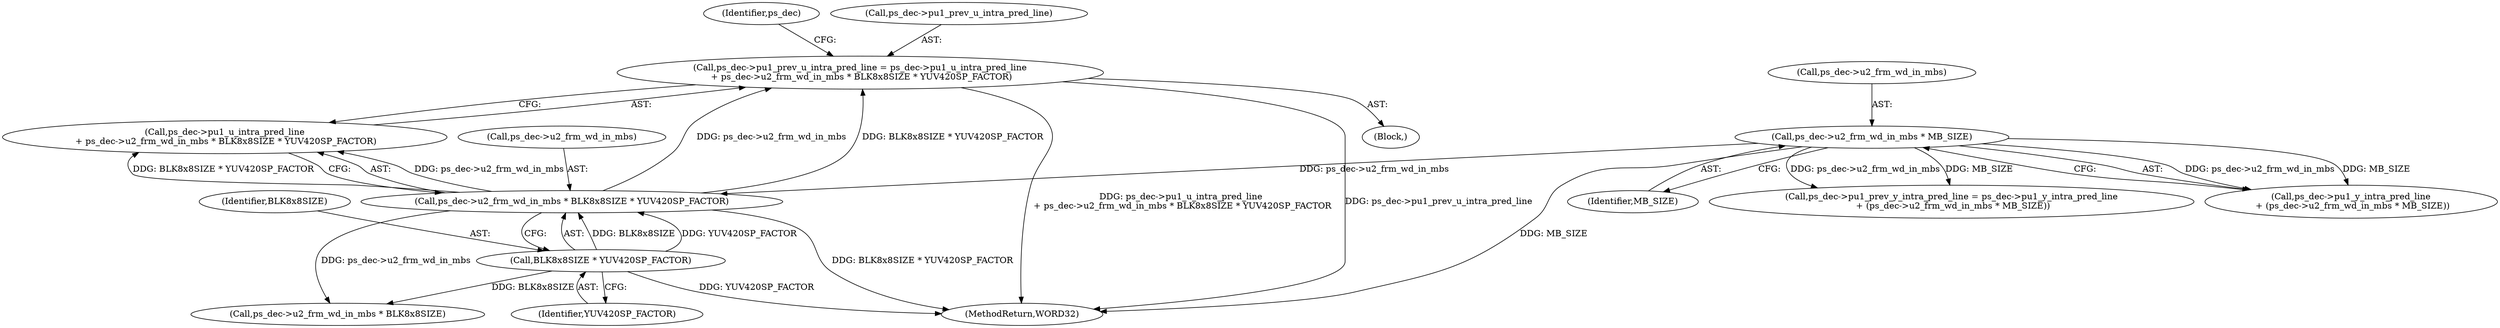 digraph "0_Android_f634481e940421020e52f511c1fb34aac1db4b2f@integer" {
"1001654" [label="(Call,ps_dec->pu1_prev_u_intra_pred_line = ps_dec->pu1_u_intra_pred_line\n + ps_dec->u2_frm_wd_in_mbs * BLK8x8SIZE * YUV420SP_FACTOR)"];
"1001662" [label="(Call,ps_dec->u2_frm_wd_in_mbs * BLK8x8SIZE * YUV420SP_FACTOR)"];
"1001649" [label="(Call,ps_dec->u2_frm_wd_in_mbs * MB_SIZE)"];
"1001666" [label="(Call,BLK8x8SIZE * YUV420SP_FACTOR)"];
"1000141" [label="(Block,)"];
"1001654" [label="(Call,ps_dec->pu1_prev_u_intra_pred_line = ps_dec->pu1_u_intra_pred_line\n + ps_dec->u2_frm_wd_in_mbs * BLK8x8SIZE * YUV420SP_FACTOR)"];
"1001658" [label="(Call,ps_dec->pu1_u_intra_pred_line\n + ps_dec->u2_frm_wd_in_mbs * BLK8x8SIZE * YUV420SP_FACTOR)"];
"1001671" [label="(Identifier,ps_dec)"];
"1001653" [label="(Identifier,MB_SIZE)"];
"1001667" [label="(Identifier,BLK8x8SIZE)"];
"1001650" [label="(Call,ps_dec->u2_frm_wd_in_mbs)"];
"1001666" [label="(Call,BLK8x8SIZE * YUV420SP_FACTOR)"];
"1001655" [label="(Call,ps_dec->pu1_prev_u_intra_pred_line)"];
"1001645" [label="(Call,ps_dec->pu1_y_intra_pred_line\n + (ps_dec->u2_frm_wd_in_mbs * MB_SIZE))"];
"1001662" [label="(Call,ps_dec->u2_frm_wd_in_mbs * BLK8x8SIZE * YUV420SP_FACTOR)"];
"1001649" [label="(Call,ps_dec->u2_frm_wd_in_mbs * MB_SIZE)"];
"1001677" [label="(Call,ps_dec->u2_frm_wd_in_mbs * BLK8x8SIZE)"];
"1001663" [label="(Call,ps_dec->u2_frm_wd_in_mbs)"];
"1002154" [label="(MethodReturn,WORD32)"];
"1001641" [label="(Call,ps_dec->pu1_prev_y_intra_pred_line = ps_dec->pu1_y_intra_pred_line\n + (ps_dec->u2_frm_wd_in_mbs * MB_SIZE))"];
"1001668" [label="(Identifier,YUV420SP_FACTOR)"];
"1001654" -> "1000141"  [label="AST: "];
"1001654" -> "1001658"  [label="CFG: "];
"1001655" -> "1001654"  [label="AST: "];
"1001658" -> "1001654"  [label="AST: "];
"1001671" -> "1001654"  [label="CFG: "];
"1001654" -> "1002154"  [label="DDG: ps_dec->pu1_u_intra_pred_line\n + ps_dec->u2_frm_wd_in_mbs * BLK8x8SIZE * YUV420SP_FACTOR"];
"1001654" -> "1002154"  [label="DDG: ps_dec->pu1_prev_u_intra_pred_line"];
"1001662" -> "1001654"  [label="DDG: ps_dec->u2_frm_wd_in_mbs"];
"1001662" -> "1001654"  [label="DDG: BLK8x8SIZE * YUV420SP_FACTOR"];
"1001662" -> "1001658"  [label="AST: "];
"1001662" -> "1001666"  [label="CFG: "];
"1001663" -> "1001662"  [label="AST: "];
"1001666" -> "1001662"  [label="AST: "];
"1001658" -> "1001662"  [label="CFG: "];
"1001662" -> "1002154"  [label="DDG: BLK8x8SIZE * YUV420SP_FACTOR"];
"1001662" -> "1001658"  [label="DDG: ps_dec->u2_frm_wd_in_mbs"];
"1001662" -> "1001658"  [label="DDG: BLK8x8SIZE * YUV420SP_FACTOR"];
"1001649" -> "1001662"  [label="DDG: ps_dec->u2_frm_wd_in_mbs"];
"1001666" -> "1001662"  [label="DDG: BLK8x8SIZE"];
"1001666" -> "1001662"  [label="DDG: YUV420SP_FACTOR"];
"1001662" -> "1001677"  [label="DDG: ps_dec->u2_frm_wd_in_mbs"];
"1001649" -> "1001645"  [label="AST: "];
"1001649" -> "1001653"  [label="CFG: "];
"1001650" -> "1001649"  [label="AST: "];
"1001653" -> "1001649"  [label="AST: "];
"1001645" -> "1001649"  [label="CFG: "];
"1001649" -> "1002154"  [label="DDG: MB_SIZE"];
"1001649" -> "1001641"  [label="DDG: ps_dec->u2_frm_wd_in_mbs"];
"1001649" -> "1001641"  [label="DDG: MB_SIZE"];
"1001649" -> "1001645"  [label="DDG: ps_dec->u2_frm_wd_in_mbs"];
"1001649" -> "1001645"  [label="DDG: MB_SIZE"];
"1001666" -> "1001668"  [label="CFG: "];
"1001667" -> "1001666"  [label="AST: "];
"1001668" -> "1001666"  [label="AST: "];
"1001666" -> "1002154"  [label="DDG: YUV420SP_FACTOR"];
"1001666" -> "1001677"  [label="DDG: BLK8x8SIZE"];
}
